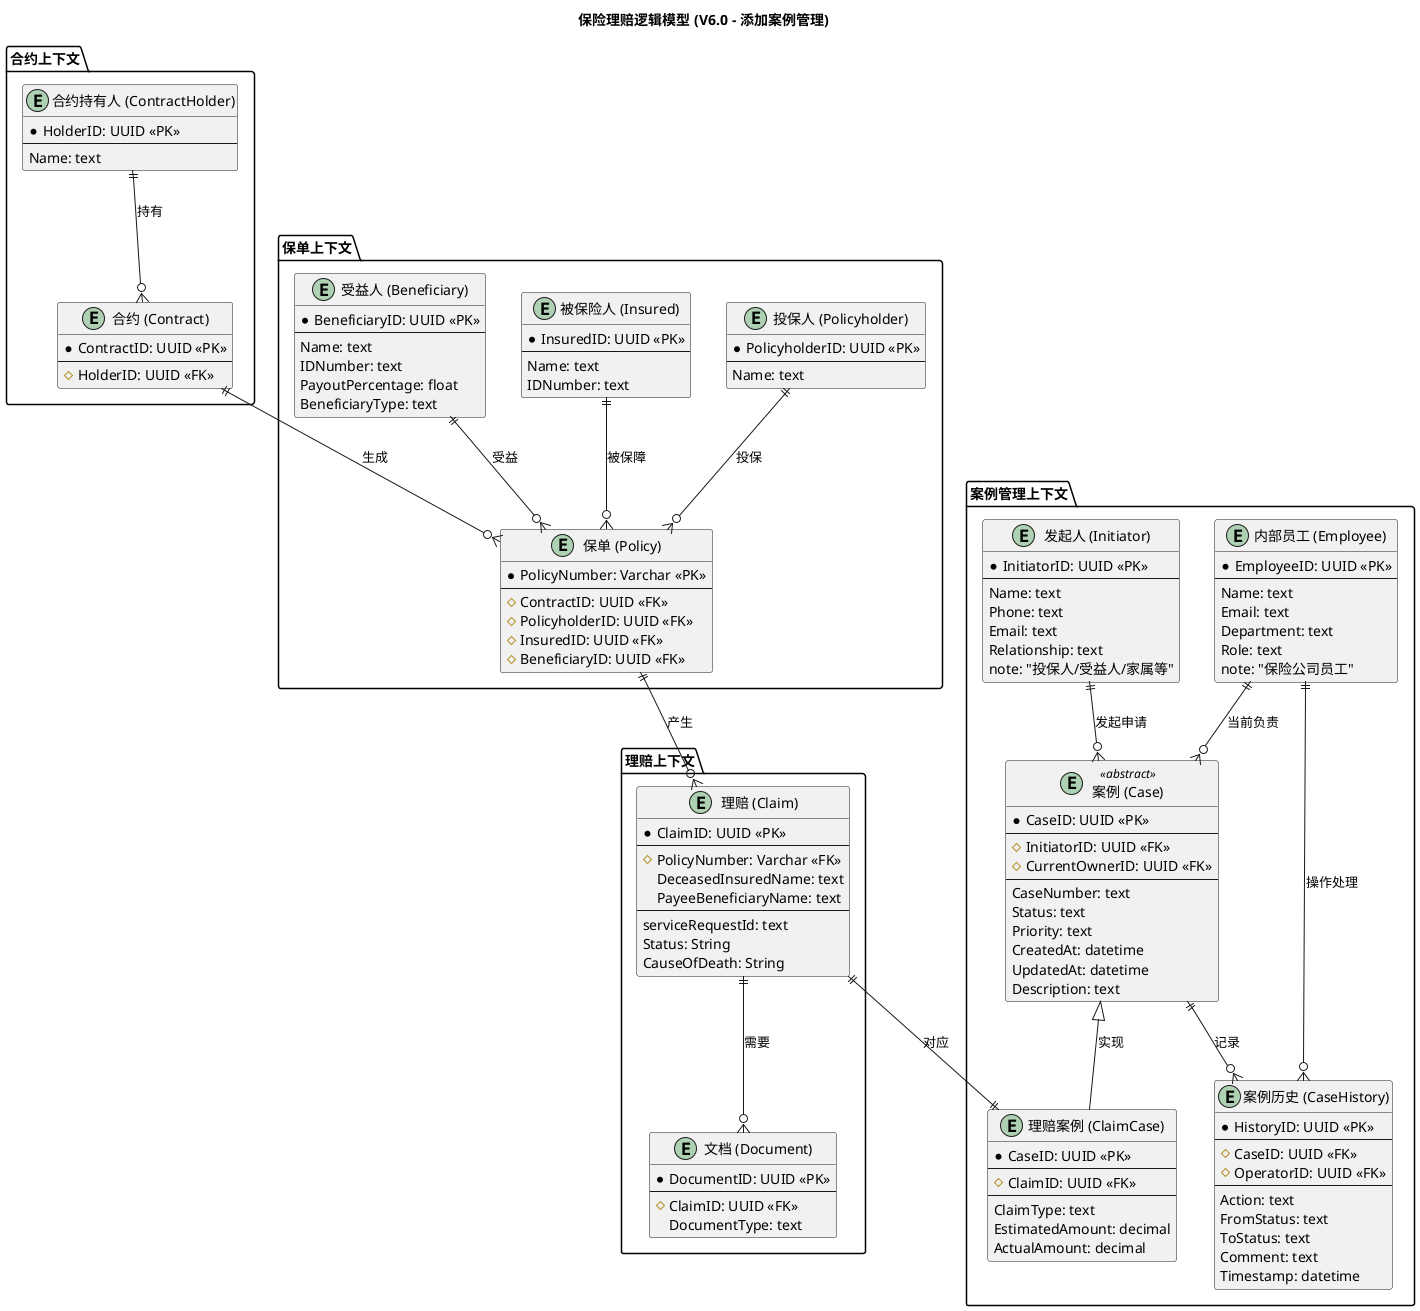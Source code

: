 @startuml
title "保险理赔逻辑模型 (V6.0 - 添加案例管理)"
hide empty members

' --- 合约包 ---
package "合约上下文" {
  entity "合约持有人 (ContractHolder)" as contract_holder {
    * HolderID: UUID <<PK>>
    --
    Name: text
  }

  entity "合约 (Contract)" as contract {
    * ContractID: UUID <<PK>>
    --
    # HolderID: UUID <<FK>>
  }

  contract_holder ||--o{ contract : "持有"
}

' --- 保单包 ---
package "保单上下文" {
  entity "投保人 (Policyholder)" as policyholder {
    * PolicyholderID: UUID <<PK>>
    --
    Name: text
  }

  entity "被保险人 (Insured)" as insured {
    * InsuredID: UUID <<PK>>
    --
    Name: text
    IDNumber: text
  }

  entity "受益人 (Beneficiary)" as beneficiary {
    * BeneficiaryID: UUID <<PK>>
    --
    Name: text
    IDNumber: text
    PayoutPercentage: float
    BeneficiaryType: text
  }

  entity "保单 (Policy)" as policy {
    * PolicyNumber: Varchar <<PK>>
    --
    # ContractID: UUID <<FK>>
    # PolicyholderID: UUID <<FK>>
    # InsuredID: UUID <<FK>>
    # BeneficiaryID: UUID <<FK>>
  }

  policyholder ||--o{ policy : "投保"
  insured ||--o{ policy : "被保障"
  beneficiary ||--o{ policy : "受益"
}

' --- 理赔包 ---
package "理赔上下文" {
  entity "理赔 (Claim)" as claim {
    * ClaimID: UUID <<PK>>
    --
    # PolicyNumber: Varchar <<FK>>
    DeceasedInsuredName: text
    PayeeBeneficiaryName: text
    --
    serviceRequestId: text
    Status: String
    CauseOfDeath: String
  }

  entity "文档 (Document)" as document {
    * DocumentID: UUID <<PK>>
    --
    # ClaimID: UUID <<FK>>
    DocumentType: text
  }

  claim ||--o{ document : "需要"
}

' --- 案例管理包 ---
package "案例管理上下文" {
  entity "发起人 (Initiator)" as initiator {
    * InitiatorID: UUID <<PK>>
    --
    Name: text
    Phone: text
    Email: text
    Relationship: text
    note: "投保人/受益人/家属等"
  }

  entity "内部员工 (Employee)" as employee {
    * EmployeeID: UUID <<PK>>
    --
    Name: text
    Email: text
    Department: text
    Role: text
    note: "保险公司员工"
  }

  entity "案例 (Case)" as case <<abstract>> {
    * CaseID: UUID <<PK>>
    --
    # InitiatorID: UUID <<FK>>
    # CurrentOwnerID: UUID <<FK>>
    --
    CaseNumber: text
    Status: text
    Priority: text
    CreatedAt: datetime
    UpdatedAt: datetime
    Description: text
  }

  entity "理赔案例 (ClaimCase)" as claim_case {
    * CaseID: UUID <<PK>>
    --
    # ClaimID: UUID <<FK>>
    --
    ClaimType: text
    EstimatedAmount: decimal
    ActualAmount: decimal
  }

  entity "案例历史 (CaseHistory)" as case_history {
    * HistoryID: UUID <<PK>>
    --
    # CaseID: UUID <<FK>>
    # OperatorID: UUID <<FK>>
    --
    Action: text
    FromStatus: text
    ToStatus: text
    Comment: text
    Timestamp: datetime
  }

  initiator ||--o{ case : "发起申请"
  employee ||--o{ case : "当前负责"
  case ||--o{ case_history : "记录"
  case <|-- claim_case : "实现"
  employee ||--o{ case_history : "操作处理"
}

' --- 包间关系 ---
contract ||--o{ policy : "生成"
policy ||--o{ claim : "产生"
claim ||--|| claim_case : "对应"

@enduml